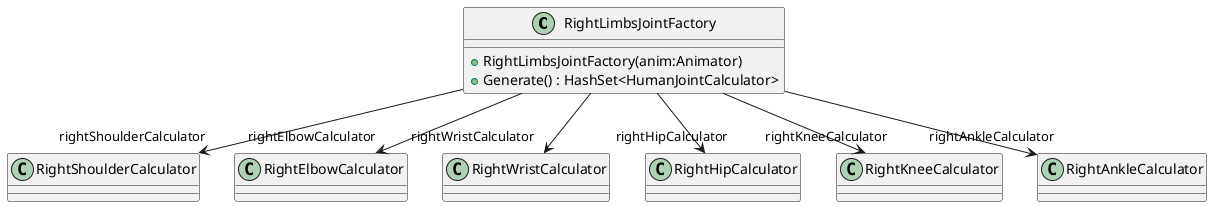 @startuml
class RightLimbsJointFactory {
    + RightLimbsJointFactory(anim:Animator)
    + Generate() : HashSet<HumanJointCalculator>
}
RightLimbsJointFactory --> "rightShoulderCalculator" RightShoulderCalculator
RightLimbsJointFactory --> "rightElbowCalculator" RightElbowCalculator
RightLimbsJointFactory --> "rightWristCalculator" RightWristCalculator
RightLimbsJointFactory --> "rightHipCalculator" RightHipCalculator
RightLimbsJointFactory --> "rightKneeCalculator" RightKneeCalculator
RightLimbsJointFactory --> "rightAnkleCalculator" RightAnkleCalculator
@enduml
